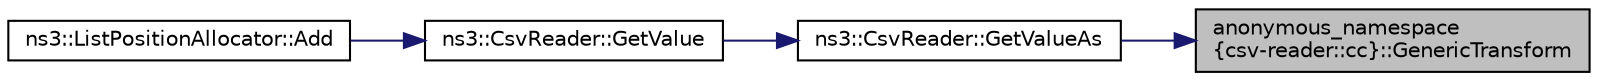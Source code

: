 digraph "anonymous_namespace{csv-reader::cc}::GenericTransform"
{
 // LATEX_PDF_SIZE
  edge [fontname="Helvetica",fontsize="10",labelfontname="Helvetica",labelfontsize="10"];
  node [fontname="Helvetica",fontsize="10",shape=record];
  rankdir="RL";
  Node1 [label="anonymous_namespace\l\{csv-reader::cc\}::GenericTransform",height=0.2,width=0.4,color="black", fillcolor="grey75", style="filled", fontcolor="black",tooltip="Convert a string into another type."];
  Node1 -> Node2 [dir="back",color="midnightblue",fontsize="10",style="solid",fontname="Helvetica"];
  Node2 [label="ns3::CsvReader::GetValueAs",height=0.2,width=0.4,color="black", fillcolor="white", style="filled",URL="$classns3_1_1_csv_reader.html#ad45f76b2bd2025d9c8633251134e3b1e",tooltip="Attempt to convert from the string data stored at the specified column index into the specified type."];
  Node2 -> Node3 [dir="back",color="midnightblue",fontsize="10",style="solid",fontname="Helvetica"];
  Node3 [label="ns3::CsvReader::GetValue",height=0.2,width=0.4,color="black", fillcolor="white", style="filled",URL="$classns3_1_1_csv_reader.html#a0e36b5b0c75e2e941c11dd01d3c1b898",tooltip="Attempt to convert from the string data in the specified column to the specified data type."];
  Node3 -> Node4 [dir="back",color="midnightblue",fontsize="10",style="solid",fontname="Helvetica"];
  Node4 [label="ns3::ListPositionAllocator::Add",height=0.2,width=0.4,color="black", fillcolor="white", style="filled",URL="$classns3_1_1_list_position_allocator.html#aee42a10c5ea6e4c272e3c8bb8fe0d6f7",tooltip="Add the positions listed in a file."];
}
